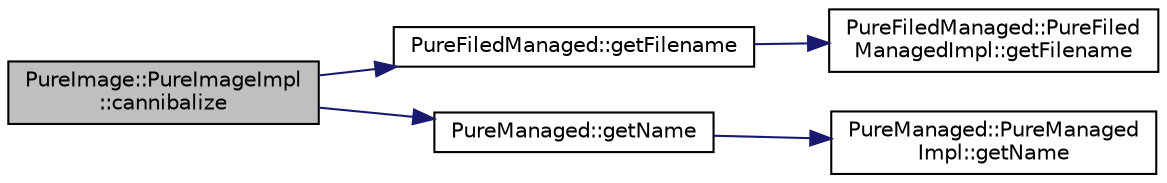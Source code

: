 digraph "PureImage::PureImageImpl::cannibalize"
{
 // LATEX_PDF_SIZE
  edge [fontname="Helvetica",fontsize="10",labelfontname="Helvetica",labelfontsize="10"];
  node [fontname="Helvetica",fontsize="10",shape=record];
  rankdir="LR";
  Node1 [label="PureImage::PureImageImpl\l::cannibalize",height=0.2,width=0.4,color="black", fillcolor="grey75", style="filled", fontcolor="black",tooltip="Acquires the resources and properties of the given PureImage object, meaning that the given image wil..."];
  Node1 -> Node2 [color="midnightblue",fontsize="10",style="solid",fontname="Helvetica"];
  Node2 [label="PureFiledManaged::getFilename",height=0.2,width=0.4,color="black", fillcolor="white", style="filled",URL="$class_pure_filed_managed.html#aec5cd427534677fd00608e8ef20364da",tooltip="Gets the filename."];
  Node2 -> Node3 [color="midnightblue",fontsize="10",style="solid",fontname="Helvetica"];
  Node3 [label="PureFiledManaged::PureFiled\lManagedImpl::getFilename",height=0.2,width=0.4,color="black", fillcolor="white", style="filled",URL="$class_pure_filed_managed_1_1_pure_filed_managed_impl.html#aed538d2904c86f182328bc8a989c269f",tooltip="Gets the filename."];
  Node1 -> Node4 [color="midnightblue",fontsize="10",style="solid",fontname="Helvetica"];
  Node4 [label="PureManaged::getName",height=0.2,width=0.4,color="black", fillcolor="white", style="filled",URL="$class_pure_managed.html#a74b5976e4f3d08a276624c1068d3b6e4",tooltip="Gets the name."];
  Node4 -> Node5 [color="midnightblue",fontsize="10",style="solid",fontname="Helvetica"];
  Node5 [label="PureManaged::PureManaged\lImpl::getName",height=0.2,width=0.4,color="black", fillcolor="white", style="filled",URL="$class_pure_managed_1_1_pure_managed_impl.html#a9e209d31fd238c35a1b0648acb20d188",tooltip="Gets the name."];
}
